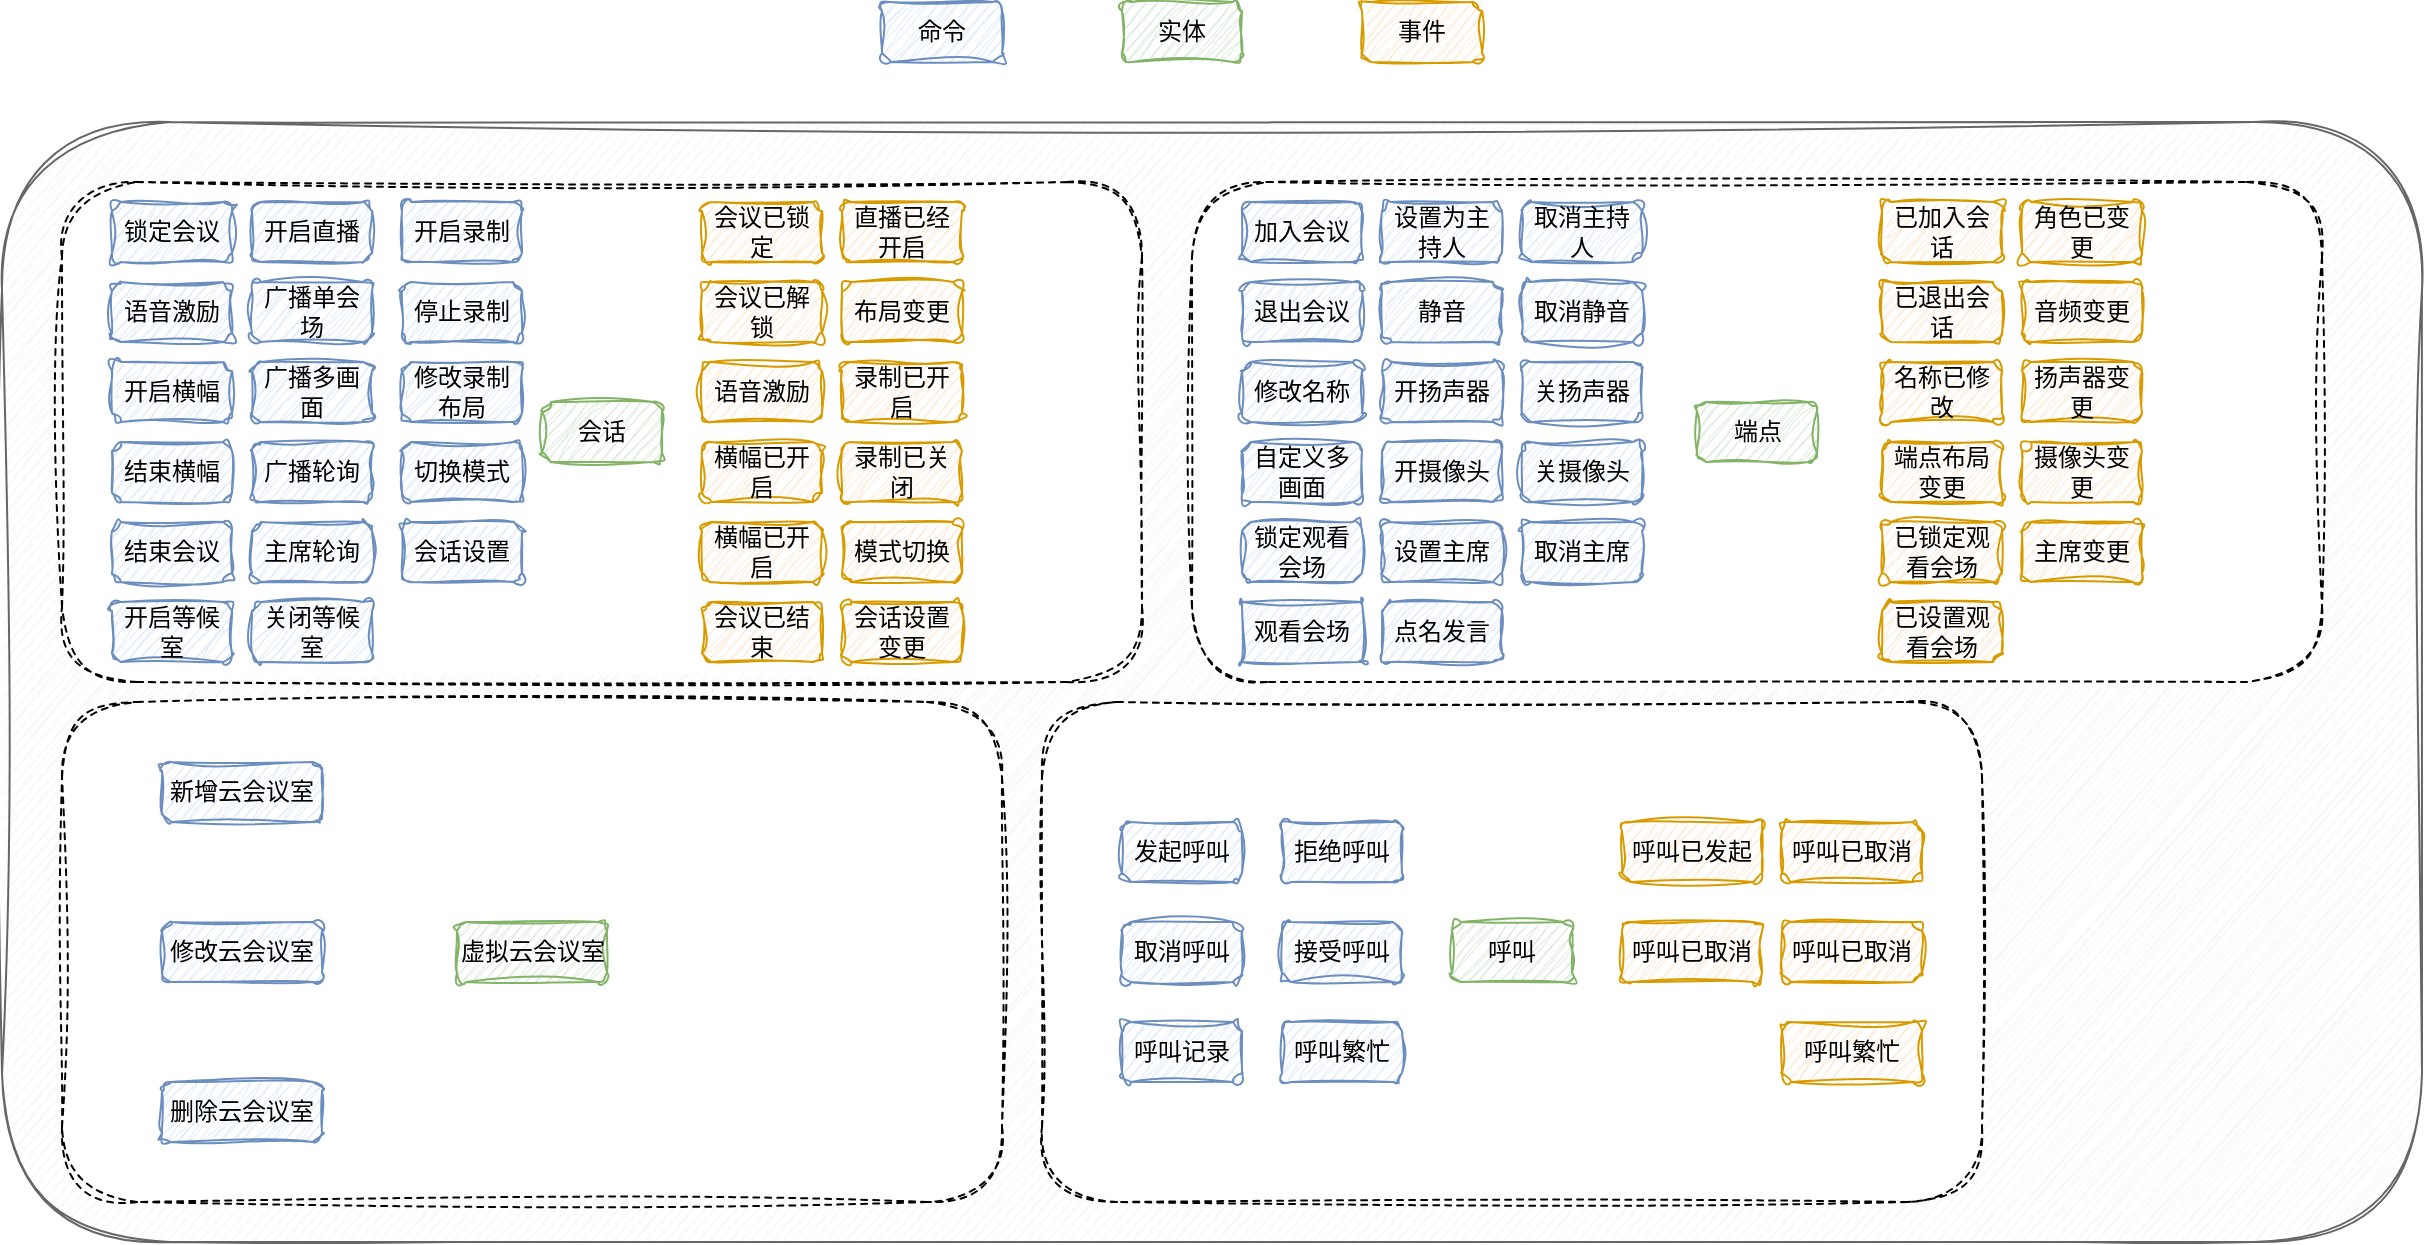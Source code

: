 <mxfile version="22.1.5" type="github">
  <diagram name="第 1 页" id="F8G9IjPi7zZ8u7NGzZ_l">
    <mxGraphModel dx="1434" dy="798" grid="1" gridSize="10" guides="1" tooltips="1" connect="1" arrows="1" fold="1" page="1" pageScale="1" pageWidth="827" pageHeight="1169" math="0" shadow="0">
      <root>
        <mxCell id="0" />
        <mxCell id="1" parent="0" />
        <mxCell id="F3BD_HIC9iNXqmE_US1k-1" value="" style="rounded=1;whiteSpace=wrap;html=1;sketch=1;curveFitting=1;jiggle=2;fillColor=#f5f5f5;fontColor=#333333;strokeColor=#666666;" parent="1" vertex="1">
          <mxGeometry x="50" y="100" width="1210" height="560" as="geometry" />
        </mxCell>
        <mxCell id="F3BD_HIC9iNXqmE_US1k-2" value="" style="rounded=1;whiteSpace=wrap;html=1;dashed=1;sketch=1;curveFitting=1;jiggle=2;" parent="1" vertex="1">
          <mxGeometry x="80" y="130" width="540" height="250" as="geometry" />
        </mxCell>
        <mxCell id="F3BD_HIC9iNXqmE_US1k-4" value="会话" style="rounded=1;whiteSpace=wrap;html=1;fontFamily=Comic Sans MS;fillColor=#d5e8d4;strokeColor=#82b366;sketch=1;curveFitting=1;jiggle=2;" parent="1" vertex="1">
          <mxGeometry x="320" y="240" width="60" height="30" as="geometry" />
        </mxCell>
        <mxCell id="F3BD_HIC9iNXqmE_US1k-8" value="" style="rounded=1;whiteSpace=wrap;html=1;dashed=1;sketch=1;curveFitting=1;jiggle=2;" parent="1" vertex="1">
          <mxGeometry x="645" y="130" width="565" height="250" as="geometry" />
        </mxCell>
        <mxCell id="F3BD_HIC9iNXqmE_US1k-9" value="端点" style="rounded=1;whiteSpace=wrap;html=1;fontFamily=Comic Sans MS;fillColor=#d5e8d4;strokeColor=#82b366;sketch=1;curveFitting=1;jiggle=2;" parent="1" vertex="1">
          <mxGeometry x="897.5" y="240" width="60" height="30" as="geometry" />
        </mxCell>
        <mxCell id="F3BD_HIC9iNXqmE_US1k-10" value="" style="rounded=1;whiteSpace=wrap;html=1;dashed=1;sketch=1;curveFitting=1;jiggle=2;glass=0;" parent="1" vertex="1">
          <mxGeometry x="80" y="390" width="470" height="250" as="geometry" />
        </mxCell>
        <mxCell id="F3BD_HIC9iNXqmE_US1k-11" value="" style="rounded=1;whiteSpace=wrap;html=1;dashed=1;sketch=1;curveFitting=1;jiggle=2;" parent="1" vertex="1">
          <mxGeometry x="570" y="390" width="470" height="250" as="geometry" />
        </mxCell>
        <mxCell id="F3BD_HIC9iNXqmE_US1k-12" value="虚拟云会议室" style="rounded=1;whiteSpace=wrap;html=1;fontFamily=Comic Sans MS;fillColor=#d5e8d4;strokeColor=#82b366;sketch=1;curveFitting=1;jiggle=2;" parent="1" vertex="1">
          <mxGeometry x="277.5" y="500" width="75" height="30" as="geometry" />
        </mxCell>
        <mxCell id="F3BD_HIC9iNXqmE_US1k-13" value="呼叫" style="rounded=1;whiteSpace=wrap;html=1;fontFamily=Comic Sans MS;fillColor=#d5e8d4;strokeColor=#82b366;sketch=1;curveFitting=1;jiggle=2;" parent="1" vertex="1">
          <mxGeometry x="775" y="500" width="60" height="30" as="geometry" />
        </mxCell>
        <mxCell id="F3BD_HIC9iNXqmE_US1k-14" value="锁定会议" style="rounded=1;whiteSpace=wrap;html=1;fontFamily=Comic Sans MS;fillColor=#dae8fc;strokeColor=#6c8ebf;sketch=1;curveFitting=1;jiggle=2;" parent="1" vertex="1">
          <mxGeometry x="105" y="140" width="60" height="30" as="geometry" />
        </mxCell>
        <mxCell id="F3BD_HIC9iNXqmE_US1k-15" value="发起呼叫" style="rounded=1;whiteSpace=wrap;html=1;fontFamily=Comic Sans MS;fillColor=#dae8fc;strokeColor=#6c8ebf;sketch=1;curveFitting=1;jiggle=2;" parent="1" vertex="1">
          <mxGeometry x="610" y="450" width="60" height="30" as="geometry" />
        </mxCell>
        <mxCell id="F3BD_HIC9iNXqmE_US1k-18" value="取消呼叫" style="rounded=1;whiteSpace=wrap;html=1;fontFamily=Comic Sans MS;fillColor=#dae8fc;strokeColor=#6c8ebf;sketch=1;curveFitting=1;jiggle=2;" parent="1" vertex="1">
          <mxGeometry x="610" y="500" width="60" height="30" as="geometry" />
        </mxCell>
        <mxCell id="F3BD_HIC9iNXqmE_US1k-19" value="呼叫记录" style="rounded=1;whiteSpace=wrap;html=1;fontFamily=Comic Sans MS;fillColor=#dae8fc;strokeColor=#6c8ebf;sketch=1;curveFitting=1;jiggle=2;" parent="1" vertex="1">
          <mxGeometry x="610" y="550" width="60" height="30" as="geometry" />
        </mxCell>
        <mxCell id="F3BD_HIC9iNXqmE_US1k-21" value="拒绝呼叫" style="rounded=1;whiteSpace=wrap;html=1;fontFamily=Comic Sans MS;fillColor=#dae8fc;strokeColor=#6c8ebf;sketch=1;curveFitting=1;jiggle=2;" parent="1" vertex="1">
          <mxGeometry x="690" y="450" width="60" height="30" as="geometry" />
        </mxCell>
        <mxCell id="F3BD_HIC9iNXqmE_US1k-22" value="接受呼叫" style="rounded=1;whiteSpace=wrap;html=1;fontFamily=Comic Sans MS;fillColor=#dae8fc;strokeColor=#6c8ebf;sketch=1;curveFitting=1;jiggle=2;" parent="1" vertex="1">
          <mxGeometry x="690" y="500" width="60" height="30" as="geometry" />
        </mxCell>
        <mxCell id="F3BD_HIC9iNXqmE_US1k-23" value="呼叫繁忙" style="rounded=1;whiteSpace=wrap;html=1;fontFamily=Comic Sans MS;fillColor=#dae8fc;strokeColor=#6c8ebf;sketch=1;curveFitting=1;jiggle=2;" parent="1" vertex="1">
          <mxGeometry x="690" y="550" width="60" height="30" as="geometry" />
        </mxCell>
        <mxCell id="F3BD_HIC9iNXqmE_US1k-24" value="呼叫已发起" style="rounded=1;whiteSpace=wrap;html=1;fontFamily=Comic Sans MS;fillColor=#ffe6cc;strokeColor=#d79b00;sketch=1;curveFitting=1;jiggle=2;" parent="1" vertex="1">
          <mxGeometry x="860" y="450" width="70" height="30" as="geometry" />
        </mxCell>
        <mxCell id="F3BD_HIC9iNXqmE_US1k-25" value="呼叫已取消" style="rounded=1;whiteSpace=wrap;html=1;fontFamily=Comic Sans MS;fillColor=#ffe6cc;strokeColor=#d79b00;sketch=1;curveFitting=1;jiggle=2;" parent="1" vertex="1">
          <mxGeometry x="860" y="500" width="70" height="30" as="geometry" />
        </mxCell>
        <mxCell id="F3BD_HIC9iNXqmE_US1k-26" value="呼叫繁忙" style="rounded=1;whiteSpace=wrap;html=1;fontFamily=Comic Sans MS;fillColor=#ffe6cc;strokeColor=#d79b00;sketch=1;curveFitting=1;jiggle=2;" parent="1" vertex="1">
          <mxGeometry x="940" y="550" width="70" height="30" as="geometry" />
        </mxCell>
        <mxCell id="F3BD_HIC9iNXqmE_US1k-27" value="呼叫已取消" style="rounded=1;whiteSpace=wrap;html=1;fontFamily=Comic Sans MS;fillColor=#ffe6cc;strokeColor=#d79b00;sketch=1;curveFitting=1;jiggle=2;" parent="1" vertex="1">
          <mxGeometry x="940" y="450" width="70" height="30" as="geometry" />
        </mxCell>
        <mxCell id="F3BD_HIC9iNXqmE_US1k-28" value="呼叫已取消" style="rounded=1;whiteSpace=wrap;html=1;fontFamily=Comic Sans MS;fillColor=#ffe6cc;strokeColor=#d79b00;sketch=1;curveFitting=1;jiggle=2;" parent="1" vertex="1">
          <mxGeometry x="940" y="500" width="70" height="30" as="geometry" />
        </mxCell>
        <mxCell id="F3BD_HIC9iNXqmE_US1k-29" value="命令" style="rounded=1;whiteSpace=wrap;html=1;fontFamily=Comic Sans MS;fillColor=#dae8fc;strokeColor=#6c8ebf;sketch=1;curveFitting=1;jiggle=2;" parent="1" vertex="1">
          <mxGeometry x="490" y="40" width="60" height="30" as="geometry" />
        </mxCell>
        <mxCell id="F3BD_HIC9iNXqmE_US1k-30" value="实体" style="rounded=1;whiteSpace=wrap;html=1;fontFamily=Comic Sans MS;fillColor=#d5e8d4;strokeColor=#82b366;sketch=1;curveFitting=1;jiggle=2;" parent="1" vertex="1">
          <mxGeometry x="610" y="40" width="60" height="30" as="geometry" />
        </mxCell>
        <mxCell id="F3BD_HIC9iNXqmE_US1k-31" value="事件" style="rounded=1;whiteSpace=wrap;html=1;fontFamily=Comic Sans MS;fillColor=#ffe6cc;strokeColor=#d79b00;sketch=1;curveFitting=1;jiggle=2;" parent="1" vertex="1">
          <mxGeometry x="730" y="40" width="60" height="30" as="geometry" />
        </mxCell>
        <mxCell id="F3BD_HIC9iNXqmE_US1k-33" value="静音" style="rounded=1;whiteSpace=wrap;html=1;fontFamily=Comic Sans MS;fillColor=#dae8fc;strokeColor=#6c8ebf;sketch=1;curveFitting=1;jiggle=2;" parent="1" vertex="1">
          <mxGeometry x="740" y="180" width="60" height="30" as="geometry" />
        </mxCell>
        <mxCell id="F3BD_HIC9iNXqmE_US1k-34" value="取消静音" style="rounded=1;whiteSpace=wrap;html=1;fontFamily=Comic Sans MS;fillColor=#dae8fc;strokeColor=#6c8ebf;sketch=1;curveFitting=1;jiggle=2;" parent="1" vertex="1">
          <mxGeometry x="810" y="180" width="60" height="30" as="geometry" />
        </mxCell>
        <mxCell id="F3BD_HIC9iNXqmE_US1k-35" value="开扬声器" style="rounded=1;whiteSpace=wrap;html=1;fontFamily=Comic Sans MS;fillColor=#dae8fc;strokeColor=#6c8ebf;sketch=1;curveFitting=1;jiggle=2;" parent="1" vertex="1">
          <mxGeometry x="740" y="220" width="60" height="30" as="geometry" />
        </mxCell>
        <mxCell id="F3BD_HIC9iNXqmE_US1k-36" value="关扬声器" style="rounded=1;whiteSpace=wrap;html=1;fontFamily=Comic Sans MS;fillColor=#dae8fc;strokeColor=#6c8ebf;sketch=1;curveFitting=1;jiggle=2;" parent="1" vertex="1">
          <mxGeometry x="810" y="220" width="60" height="30" as="geometry" />
        </mxCell>
        <mxCell id="F3BD_HIC9iNXqmE_US1k-37" value="开摄像头" style="rounded=1;whiteSpace=wrap;html=1;fontFamily=Comic Sans MS;fillColor=#dae8fc;strokeColor=#6c8ebf;sketch=1;curveFitting=1;jiggle=2;" parent="1" vertex="1">
          <mxGeometry x="740" y="260" width="60" height="30" as="geometry" />
        </mxCell>
        <mxCell id="F3BD_HIC9iNXqmE_US1k-38" value="关摄像头" style="rounded=1;whiteSpace=wrap;html=1;fontFamily=Comic Sans MS;fillColor=#dae8fc;strokeColor=#6c8ebf;sketch=1;curveFitting=1;jiggle=2;" parent="1" vertex="1">
          <mxGeometry x="810" y="260" width="60" height="30" as="geometry" />
        </mxCell>
        <mxCell id="F3BD_HIC9iNXqmE_US1k-39" value="语音激励" style="rounded=1;whiteSpace=wrap;html=1;fontFamily=Comic Sans MS;fillColor=#dae8fc;strokeColor=#6c8ebf;sketch=1;curveFitting=1;jiggle=2;" parent="1" vertex="1">
          <mxGeometry x="105" y="180" width="60" height="30" as="geometry" />
        </mxCell>
        <mxCell id="F3BD_HIC9iNXqmE_US1k-40" value="广播单会场" style="rounded=1;whiteSpace=wrap;html=1;fontFamily=Comic Sans MS;fillColor=#dae8fc;strokeColor=#6c8ebf;sketch=1;curveFitting=1;jiggle=2;" parent="1" vertex="1">
          <mxGeometry x="175" y="180" width="60" height="30" as="geometry" />
        </mxCell>
        <mxCell id="F3BD_HIC9iNXqmE_US1k-41" value="会话设置" style="rounded=1;whiteSpace=wrap;html=1;fontFamily=Comic Sans MS;fillColor=#dae8fc;strokeColor=#6c8ebf;sketch=1;curveFitting=1;jiggle=2;" parent="1" vertex="1">
          <mxGeometry x="250" y="300" width="60" height="30" as="geometry" />
        </mxCell>
        <mxCell id="F3BD_HIC9iNXqmE_US1k-42" value="开启横幅" style="rounded=1;whiteSpace=wrap;html=1;fontFamily=Comic Sans MS;fillColor=#dae8fc;strokeColor=#6c8ebf;sketch=1;curveFitting=1;jiggle=2;" parent="1" vertex="1">
          <mxGeometry x="105" y="220" width="60" height="30" as="geometry" />
        </mxCell>
        <mxCell id="F3BD_HIC9iNXqmE_US1k-43" value="开启录制" style="rounded=1;whiteSpace=wrap;html=1;fontFamily=Comic Sans MS;fillColor=#dae8fc;strokeColor=#6c8ebf;sketch=1;curveFitting=1;jiggle=2;" parent="1" vertex="1">
          <mxGeometry x="250" y="140" width="60" height="30" as="geometry" />
        </mxCell>
        <mxCell id="F3BD_HIC9iNXqmE_US1k-44" value="结束会议" style="rounded=1;whiteSpace=wrap;html=1;fontFamily=Comic Sans MS;fillColor=#dae8fc;strokeColor=#6c8ebf;sketch=1;curveFitting=1;jiggle=2;" parent="1" vertex="1">
          <mxGeometry x="105" y="300" width="60" height="30" as="geometry" />
        </mxCell>
        <mxCell id="F3BD_HIC9iNXqmE_US1k-45" value="设置主席" style="rounded=1;whiteSpace=wrap;html=1;fontFamily=Comic Sans MS;fillColor=#dae8fc;strokeColor=#6c8ebf;sketch=1;curveFitting=1;jiggle=2;" parent="1" vertex="1">
          <mxGeometry x="740" y="300" width="60" height="30" as="geometry" />
        </mxCell>
        <mxCell id="F3BD_HIC9iNXqmE_US1k-46" value="取消主席" style="rounded=1;whiteSpace=wrap;html=1;fontFamily=Comic Sans MS;fillColor=#dae8fc;strokeColor=#6c8ebf;sketch=1;curveFitting=1;jiggle=2;" parent="1" vertex="1">
          <mxGeometry x="810" y="300" width="60" height="30" as="geometry" />
        </mxCell>
        <mxCell id="F3BD_HIC9iNXqmE_US1k-47" value="点名发言" style="rounded=1;whiteSpace=wrap;html=1;fontFamily=Comic Sans MS;fillColor=#dae8fc;strokeColor=#6c8ebf;sketch=1;curveFitting=1;jiggle=2;" parent="1" vertex="1">
          <mxGeometry x="740" y="340" width="60" height="30" as="geometry" />
        </mxCell>
        <mxCell id="F3BD_HIC9iNXqmE_US1k-48" value="观看会场" style="rounded=1;whiteSpace=wrap;html=1;fontFamily=Comic Sans MS;fillColor=#dae8fc;strokeColor=#6c8ebf;sketch=1;curveFitting=1;jiggle=2;arcSize=0;" parent="1" vertex="1">
          <mxGeometry x="670" y="340" width="60" height="30" as="geometry" />
        </mxCell>
        <mxCell id="F3BD_HIC9iNXqmE_US1k-49" value="设置为主持人" style="rounded=1;whiteSpace=wrap;html=1;fontFamily=Comic Sans MS;fillColor=#dae8fc;strokeColor=#6c8ebf;sketch=1;curveFitting=1;jiggle=2;" parent="1" vertex="1">
          <mxGeometry x="740" y="140" width="60" height="30" as="geometry" />
        </mxCell>
        <mxCell id="F3BD_HIC9iNXqmE_US1k-50" value="取消主持人" style="rounded=1;whiteSpace=wrap;html=1;fontFamily=Comic Sans MS;fillColor=#dae8fc;strokeColor=#6c8ebf;sketch=1;curveFitting=1;jiggle=2;" parent="1" vertex="1">
          <mxGeometry x="810" y="140" width="60" height="30" as="geometry" />
        </mxCell>
        <mxCell id="F3BD_HIC9iNXqmE_US1k-52" value="加入会议" style="rounded=1;whiteSpace=wrap;html=1;fontFamily=Comic Sans MS;fillColor=#dae8fc;strokeColor=#6c8ebf;sketch=1;curveFitting=1;jiggle=2;" parent="1" vertex="1">
          <mxGeometry x="670" y="140" width="60" height="30" as="geometry" />
        </mxCell>
        <mxCell id="F3BD_HIC9iNXqmE_US1k-53" value="退出会议" style="rounded=1;whiteSpace=wrap;html=1;fontFamily=Comic Sans MS;fillColor=#dae8fc;strokeColor=#6c8ebf;sketch=1;curveFitting=1;jiggle=2;" parent="1" vertex="1">
          <mxGeometry x="670" y="180" width="60" height="30" as="geometry" />
        </mxCell>
        <mxCell id="F3BD_HIC9iNXqmE_US1k-54" value="修改名称" style="rounded=1;whiteSpace=wrap;html=1;fontFamily=Comic Sans MS;fillColor=#dae8fc;strokeColor=#6c8ebf;sketch=1;curveFitting=1;jiggle=2;" parent="1" vertex="1">
          <mxGeometry x="670" y="220" width="60" height="30" as="geometry" />
        </mxCell>
        <mxCell id="F3BD_HIC9iNXqmE_US1k-55" value="自定义多画面" style="rounded=1;whiteSpace=wrap;html=1;fontFamily=Comic Sans MS;fillColor=#dae8fc;strokeColor=#6c8ebf;sketch=1;curveFitting=1;jiggle=2;" parent="1" vertex="1">
          <mxGeometry x="670" y="260" width="60" height="30" as="geometry" />
        </mxCell>
        <mxCell id="F3BD_HIC9iNXqmE_US1k-57" value="广播多画面" style="rounded=1;whiteSpace=wrap;html=1;fontFamily=Comic Sans MS;fillColor=#dae8fc;strokeColor=#6c8ebf;sketch=1;curveFitting=1;jiggle=2;" parent="1" vertex="1">
          <mxGeometry x="175" y="220" width="60" height="30" as="geometry" />
        </mxCell>
        <mxCell id="F3BD_HIC9iNXqmE_US1k-58" value="广播轮询" style="rounded=1;whiteSpace=wrap;html=1;fontFamily=Comic Sans MS;fillColor=#dae8fc;strokeColor=#6c8ebf;sketch=1;curveFitting=1;jiggle=2;" parent="1" vertex="1">
          <mxGeometry x="175" y="260" width="60" height="30" as="geometry" />
        </mxCell>
        <mxCell id="F3BD_HIC9iNXqmE_US1k-59" value="主席轮询" style="rounded=1;whiteSpace=wrap;html=1;fontFamily=Comic Sans MS;fillColor=#dae8fc;strokeColor=#6c8ebf;sketch=1;curveFitting=1;jiggle=2;" parent="1" vertex="1">
          <mxGeometry x="175" y="300" width="60" height="30" as="geometry" />
        </mxCell>
        <mxCell id="F3BD_HIC9iNXqmE_US1k-60" value="新增云会议室" style="rounded=1;whiteSpace=wrap;html=1;fontFamily=Comic Sans MS;fillColor=#dae8fc;strokeColor=#6c8ebf;sketch=1;curveFitting=1;jiggle=2;" parent="1" vertex="1">
          <mxGeometry x="130" y="420" width="80" height="30" as="geometry" />
        </mxCell>
        <mxCell id="F3BD_HIC9iNXqmE_US1k-65" value="修改云会议室" style="rounded=1;whiteSpace=wrap;html=1;fontFamily=Comic Sans MS;fillColor=#dae8fc;strokeColor=#6c8ebf;sketch=1;curveFitting=1;jiggle=2;" parent="1" vertex="1">
          <mxGeometry x="130" y="500" width="80" height="30" as="geometry" />
        </mxCell>
        <mxCell id="F3BD_HIC9iNXqmE_US1k-66" value="删除云会议室" style="rounded=1;whiteSpace=wrap;html=1;fontFamily=Comic Sans MS;fillColor=#dae8fc;strokeColor=#6c8ebf;sketch=1;curveFitting=1;jiggle=2;" parent="1" vertex="1">
          <mxGeometry x="130" y="580" width="80" height="30" as="geometry" />
        </mxCell>
        <mxCell id="F3BD_HIC9iNXqmE_US1k-67" value="开启直播" style="rounded=1;whiteSpace=wrap;html=1;fontFamily=Comic Sans MS;fillColor=#dae8fc;strokeColor=#6c8ebf;sketch=1;curveFitting=1;jiggle=2;" parent="1" vertex="1">
          <mxGeometry x="175" y="140" width="60" height="30" as="geometry" />
        </mxCell>
        <mxCell id="F3BD_HIC9iNXqmE_US1k-68" value="停止录制" style="rounded=1;whiteSpace=wrap;html=1;fontFamily=Comic Sans MS;fillColor=#dae8fc;strokeColor=#6c8ebf;sketch=1;curveFitting=1;jiggle=2;" parent="1" vertex="1">
          <mxGeometry x="250" y="180" width="60" height="30" as="geometry" />
        </mxCell>
        <mxCell id="F3BD_HIC9iNXqmE_US1k-69" value="修改录制布局" style="rounded=1;whiteSpace=wrap;html=1;fontFamily=Comic Sans MS;fillColor=#dae8fc;strokeColor=#6c8ebf;sketch=1;curveFitting=1;jiggle=2;" parent="1" vertex="1">
          <mxGeometry x="250" y="220" width="60" height="30" as="geometry" />
        </mxCell>
        <mxCell id="F3BD_HIC9iNXqmE_US1k-70" value="切换模式" style="rounded=1;whiteSpace=wrap;html=1;fontFamily=Comic Sans MS;fillColor=#dae8fc;strokeColor=#6c8ebf;sketch=1;curveFitting=1;jiggle=2;" parent="1" vertex="1">
          <mxGeometry x="250" y="260" width="60" height="30" as="geometry" />
        </mxCell>
        <mxCell id="F3BD_HIC9iNXqmE_US1k-71" value="结束横幅" style="rounded=1;whiteSpace=wrap;html=1;fontFamily=Comic Sans MS;fillColor=#dae8fc;strokeColor=#6c8ebf;sketch=1;curveFitting=1;jiggle=2;" parent="1" vertex="1">
          <mxGeometry x="105" y="260" width="60" height="30" as="geometry" />
        </mxCell>
        <mxCell id="F3BD_HIC9iNXqmE_US1k-72" value="开启等候室" style="rounded=1;whiteSpace=wrap;html=1;fontFamily=Comic Sans MS;fillColor=#dae8fc;strokeColor=#6c8ebf;sketch=1;curveFitting=1;jiggle=2;" parent="1" vertex="1">
          <mxGeometry x="105" y="340" width="60" height="30" as="geometry" />
        </mxCell>
        <mxCell id="F3BD_HIC9iNXqmE_US1k-73" value="关闭等候室" style="rounded=1;whiteSpace=wrap;html=1;fontFamily=Comic Sans MS;fillColor=#dae8fc;strokeColor=#6c8ebf;sketch=1;curveFitting=1;jiggle=2;" parent="1" vertex="1">
          <mxGeometry x="175" y="340" width="60" height="30" as="geometry" />
        </mxCell>
        <mxCell id="F3BD_HIC9iNXqmE_US1k-75" value="会议已锁定" style="rounded=1;whiteSpace=wrap;html=1;fontFamily=Comic Sans MS;fillColor=#ffe6cc;strokeColor=#d79b00;sketch=1;curveFitting=1;jiggle=2;" parent="1" vertex="1">
          <mxGeometry x="400" y="140" width="60" height="30" as="geometry" />
        </mxCell>
        <mxCell id="F3BD_HIC9iNXqmE_US1k-78" value="会议已解锁" style="rounded=1;whiteSpace=wrap;html=1;fontFamily=Comic Sans MS;fillColor=#ffe6cc;strokeColor=#d79b00;sketch=1;curveFitting=1;jiggle=2;" parent="1" vertex="1">
          <mxGeometry x="400" y="180" width="60" height="30" as="geometry" />
        </mxCell>
        <mxCell id="F3BD_HIC9iNXqmE_US1k-79" value="语音激励" style="rounded=1;whiteSpace=wrap;html=1;fontFamily=Comic Sans MS;fillColor=#ffe6cc;strokeColor=#d79b00;sketch=1;curveFitting=1;jiggle=2;" parent="1" vertex="1">
          <mxGeometry x="400" y="220" width="60" height="30" as="geometry" />
        </mxCell>
        <mxCell id="kYNCaWA5WUajGW6H5swQ-1" value="横幅已开启" style="rounded=1;whiteSpace=wrap;html=1;fontFamily=Comic Sans MS;fillColor=#ffe6cc;strokeColor=#d79b00;sketch=1;curveFitting=1;jiggle=2;" vertex="1" parent="1">
          <mxGeometry x="400" y="260" width="60" height="30" as="geometry" />
        </mxCell>
        <mxCell id="kYNCaWA5WUajGW6H5swQ-2" value="横幅已开启" style="rounded=1;whiteSpace=wrap;html=1;fontFamily=Comic Sans MS;fillColor=#ffe6cc;strokeColor=#d79b00;sketch=1;curveFitting=1;jiggle=2;" vertex="1" parent="1">
          <mxGeometry x="400" y="300" width="60" height="30" as="geometry" />
        </mxCell>
        <mxCell id="kYNCaWA5WUajGW6H5swQ-3" value="锁定观看会场" style="rounded=1;whiteSpace=wrap;html=1;fontFamily=Comic Sans MS;fillColor=#dae8fc;strokeColor=#6c8ebf;sketch=1;curveFitting=1;jiggle=2;" vertex="1" parent="1">
          <mxGeometry x="670" y="300" width="60" height="30" as="geometry" />
        </mxCell>
        <mxCell id="kYNCaWA5WUajGW6H5swQ-4" value="会议已结束" style="rounded=1;whiteSpace=wrap;html=1;fontFamily=Comic Sans MS;fillColor=#ffe6cc;strokeColor=#d79b00;sketch=1;curveFitting=1;jiggle=2;" vertex="1" parent="1">
          <mxGeometry x="400" y="340" width="60" height="30" as="geometry" />
        </mxCell>
        <mxCell id="kYNCaWA5WUajGW6H5swQ-5" value="直播已经开启" style="rounded=1;whiteSpace=wrap;html=1;fontFamily=Comic Sans MS;fillColor=#ffe6cc;strokeColor=#d79b00;sketch=1;curveFitting=1;jiggle=2;" vertex="1" parent="1">
          <mxGeometry x="470" y="140" width="60" height="30" as="geometry" />
        </mxCell>
        <mxCell id="kYNCaWA5WUajGW6H5swQ-6" value="布局变更" style="rounded=1;whiteSpace=wrap;html=1;fontFamily=Comic Sans MS;fillColor=#ffe6cc;strokeColor=#d79b00;sketch=1;curveFitting=1;jiggle=2;" vertex="1" parent="1">
          <mxGeometry x="470" y="180" width="60" height="30" as="geometry" />
        </mxCell>
        <mxCell id="kYNCaWA5WUajGW6H5swQ-7" value="录制已开启" style="rounded=1;whiteSpace=wrap;html=1;fontFamily=Comic Sans MS;fillColor=#ffe6cc;strokeColor=#d79b00;sketch=1;curveFitting=1;jiggle=2;" vertex="1" parent="1">
          <mxGeometry x="470" y="220" width="60" height="30" as="geometry" />
        </mxCell>
        <mxCell id="kYNCaWA5WUajGW6H5swQ-8" value="录制已关闭" style="rounded=1;whiteSpace=wrap;html=1;fontFamily=Comic Sans MS;fillColor=#ffe6cc;strokeColor=#d79b00;sketch=1;curveFitting=1;jiggle=2;" vertex="1" parent="1">
          <mxGeometry x="470" y="260" width="60" height="30" as="geometry" />
        </mxCell>
        <mxCell id="kYNCaWA5WUajGW6H5swQ-9" value="模式切换" style="rounded=1;whiteSpace=wrap;html=1;fontFamily=Comic Sans MS;fillColor=#ffe6cc;strokeColor=#d79b00;sketch=1;curveFitting=1;jiggle=2;" vertex="1" parent="1">
          <mxGeometry x="470" y="300" width="60" height="30" as="geometry" />
        </mxCell>
        <mxCell id="kYNCaWA5WUajGW6H5swQ-10" value="会话设置变更" style="rounded=1;whiteSpace=wrap;html=1;fontFamily=Comic Sans MS;fillColor=#ffe6cc;strokeColor=#d79b00;sketch=1;curveFitting=1;jiggle=2;" vertex="1" parent="1">
          <mxGeometry x="470" y="340" width="60" height="30" as="geometry" />
        </mxCell>
        <mxCell id="kYNCaWA5WUajGW6H5swQ-11" value="已加入会话" style="rounded=1;whiteSpace=wrap;html=1;fontFamily=Comic Sans MS;fillColor=#ffe6cc;strokeColor=#d79b00;sketch=1;curveFitting=1;jiggle=2;" vertex="1" parent="1">
          <mxGeometry x="990" y="140" width="60" height="30" as="geometry" />
        </mxCell>
        <mxCell id="kYNCaWA5WUajGW6H5swQ-13" value="已退出会话" style="rounded=1;whiteSpace=wrap;html=1;fontFamily=Comic Sans MS;fillColor=#ffe6cc;strokeColor=#d79b00;sketch=1;curveFitting=1;jiggle=2;" vertex="1" parent="1">
          <mxGeometry x="990" y="180" width="60" height="30" as="geometry" />
        </mxCell>
        <mxCell id="kYNCaWA5WUajGW6H5swQ-14" value="名称已修改" style="rounded=1;whiteSpace=wrap;html=1;fontFamily=Comic Sans MS;fillColor=#ffe6cc;strokeColor=#d79b00;sketch=1;curveFitting=1;jiggle=2;" vertex="1" parent="1">
          <mxGeometry x="990" y="220" width="60" height="30" as="geometry" />
        </mxCell>
        <mxCell id="kYNCaWA5WUajGW6H5swQ-15" value="端点布局变更" style="rounded=1;whiteSpace=wrap;html=1;fontFamily=Comic Sans MS;fillColor=#ffe6cc;strokeColor=#d79b00;sketch=1;curveFitting=1;jiggle=2;" vertex="1" parent="1">
          <mxGeometry x="990" y="260" width="60" height="30" as="geometry" />
        </mxCell>
        <mxCell id="kYNCaWA5WUajGW6H5swQ-16" value="已锁定观看会场" style="rounded=1;whiteSpace=wrap;html=1;fontFamily=Comic Sans MS;fillColor=#ffe6cc;strokeColor=#d79b00;sketch=1;curveFitting=1;jiggle=2;" vertex="1" parent="1">
          <mxGeometry x="990" y="300" width="60" height="30" as="geometry" />
        </mxCell>
        <mxCell id="kYNCaWA5WUajGW6H5swQ-17" value="已设置观看会场" style="rounded=1;whiteSpace=wrap;html=1;fontFamily=Comic Sans MS;fillColor=#ffe6cc;strokeColor=#d79b00;sketch=1;curveFitting=1;jiggle=2;" vertex="1" parent="1">
          <mxGeometry x="990" y="340" width="60" height="30" as="geometry" />
        </mxCell>
        <mxCell id="kYNCaWA5WUajGW6H5swQ-18" value="角色已变更" style="rounded=1;whiteSpace=wrap;html=1;fontFamily=Comic Sans MS;fillColor=#ffe6cc;strokeColor=#d79b00;sketch=1;curveFitting=1;jiggle=2;" vertex="1" parent="1">
          <mxGeometry x="1060" y="140" width="60" height="30" as="geometry" />
        </mxCell>
        <mxCell id="kYNCaWA5WUajGW6H5swQ-19" value="音频变更" style="rounded=1;whiteSpace=wrap;html=1;fontFamily=Comic Sans MS;fillColor=#ffe6cc;strokeColor=#d79b00;sketch=1;curveFitting=1;jiggle=2;" vertex="1" parent="1">
          <mxGeometry x="1060" y="180" width="60" height="30" as="geometry" />
        </mxCell>
        <mxCell id="kYNCaWA5WUajGW6H5swQ-20" value="扬声器变更" style="rounded=1;whiteSpace=wrap;html=1;fontFamily=Comic Sans MS;fillColor=#ffe6cc;strokeColor=#d79b00;sketch=1;curveFitting=1;jiggle=2;" vertex="1" parent="1">
          <mxGeometry x="1060" y="220" width="60" height="30" as="geometry" />
        </mxCell>
        <mxCell id="kYNCaWA5WUajGW6H5swQ-21" value="摄像头变更" style="rounded=1;whiteSpace=wrap;html=1;fontFamily=Comic Sans MS;fillColor=#ffe6cc;strokeColor=#d79b00;sketch=1;curveFitting=1;jiggle=2;" vertex="1" parent="1">
          <mxGeometry x="1060" y="260" width="60" height="30" as="geometry" />
        </mxCell>
        <mxCell id="kYNCaWA5WUajGW6H5swQ-22" value="主席变更" style="rounded=1;whiteSpace=wrap;html=1;fontFamily=Comic Sans MS;fillColor=#ffe6cc;strokeColor=#d79b00;sketch=1;curveFitting=1;jiggle=2;" vertex="1" parent="1">
          <mxGeometry x="1060" y="300" width="60" height="30" as="geometry" />
        </mxCell>
      </root>
    </mxGraphModel>
  </diagram>
</mxfile>
